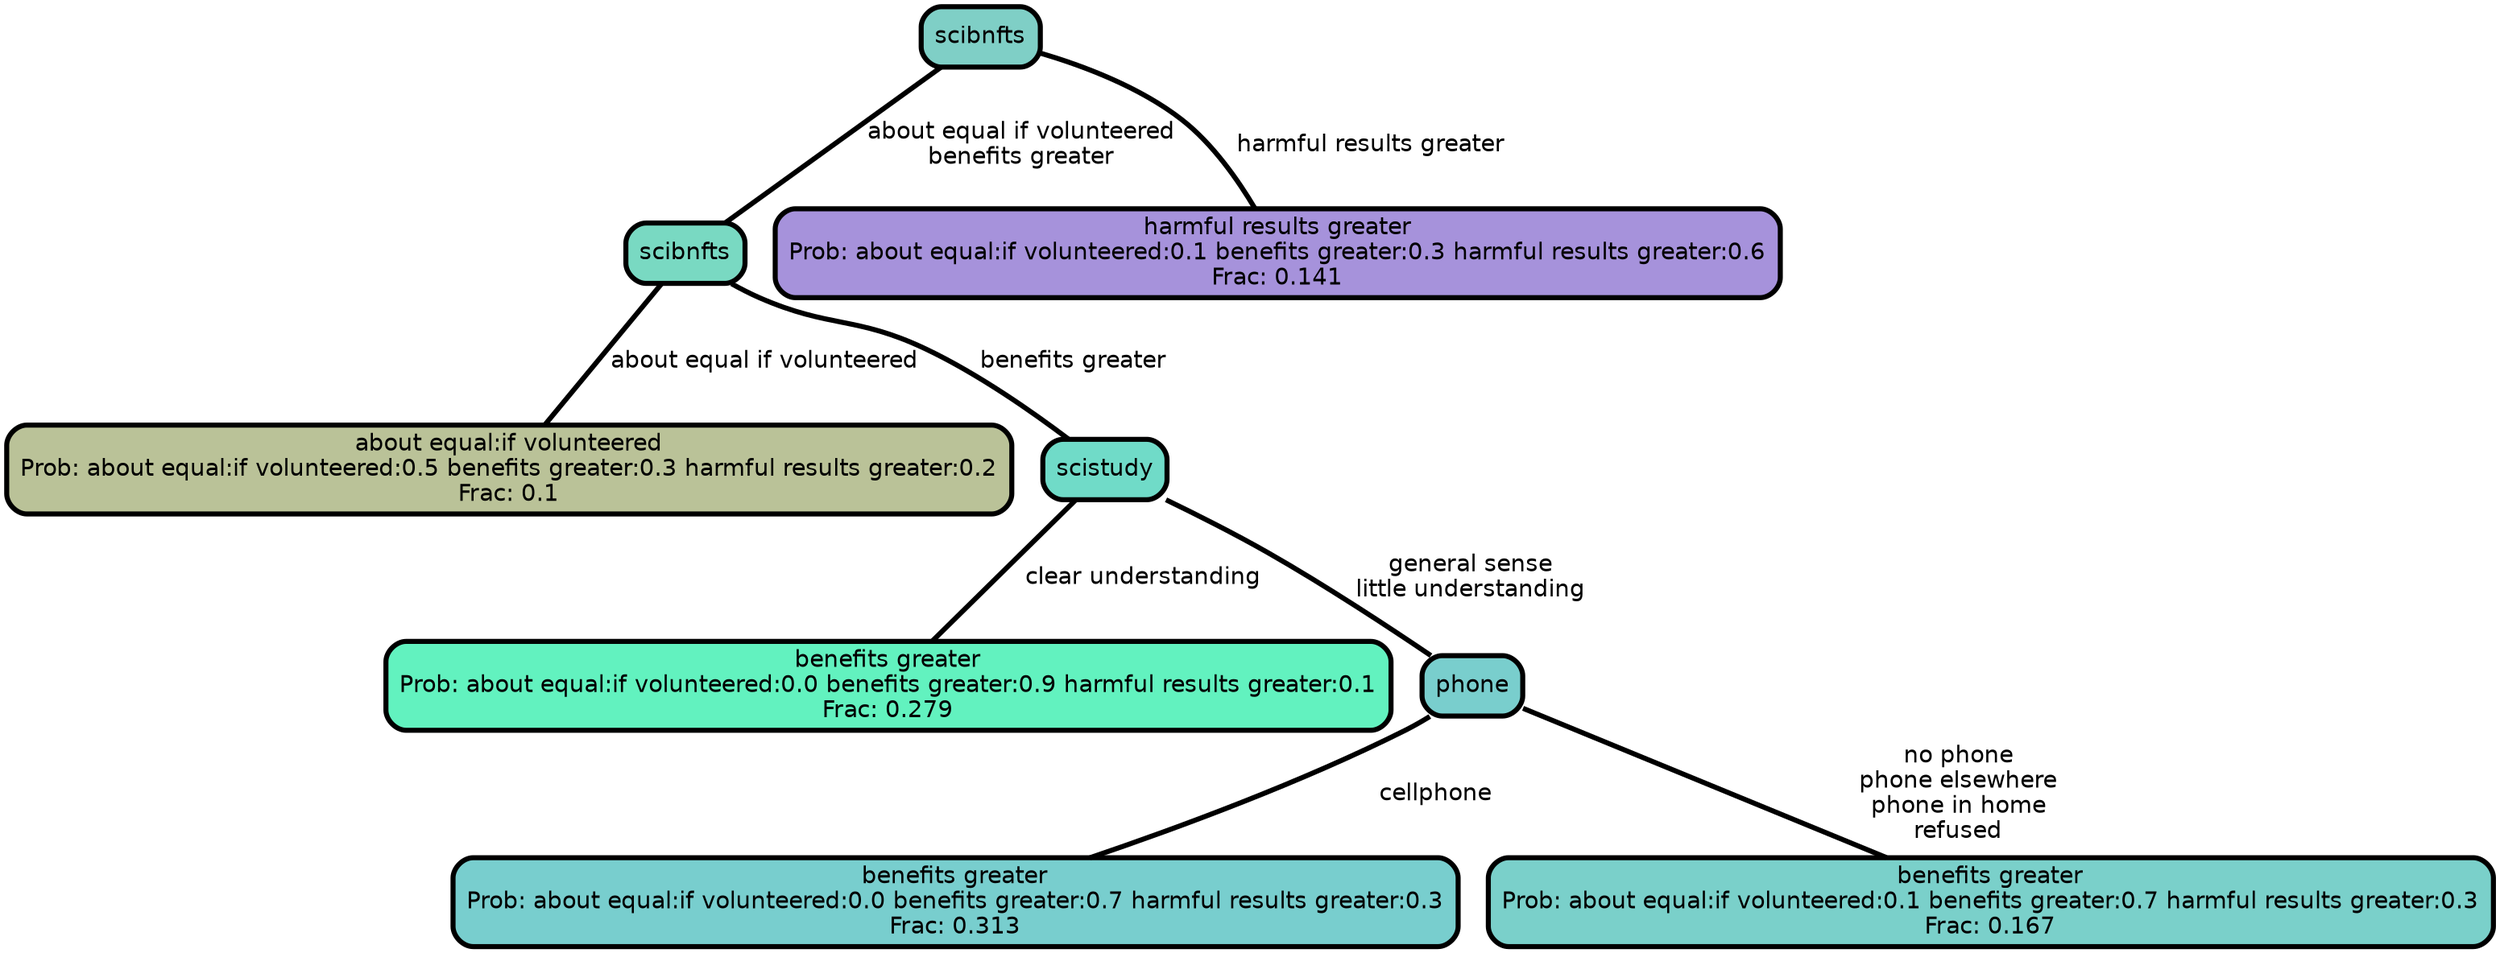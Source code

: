 graph Tree {
node [shape=box, style="filled, rounded",color="black",penwidth="3",fontcolor="black",                 fontname=helvetica] ;
graph [ranksep="0 equally", splines=straight,                 bgcolor=transparent, dpi=200] ;
edge [fontname=helvetica, color=black] ;
0 [label="about equal:if volunteered
Prob: about equal:if volunteered:0.5 benefits greater:0.3 harmful results greater:0.2
Frac: 0.1", fillcolor="#bac298"] ;
1 [label="scibnfts", fillcolor="#79d9c2"] ;
2 [label="benefits greater
Prob: about equal:if volunteered:0.0 benefits greater:0.9 harmful results greater:0.1
Frac: 0.279", fillcolor="#62f2bf"] ;
3 [label="scistudy", fillcolor="#70dbc8"] ;
4 [label="benefits greater
Prob: about equal:if volunteered:0.0 benefits greater:0.7 harmful results greater:0.3
Frac: 0.313", fillcolor="#78cece"] ;
5 [label="phone", fillcolor="#79cecd"] ;
6 [label="benefits greater
Prob: about equal:if volunteered:0.1 benefits greater:0.7 harmful results greater:0.3
Frac: 0.167", fillcolor="#7ad0ca"] ;
7 [label="scibnfts", fillcolor="#7fcfc6"] ;
8 [label="harmful results greater
Prob: about equal:if volunteered:0.1 benefits greater:0.3 harmful results greater:0.6
Frac: 0.141", fillcolor="#a692db"] ;
1 -- 0 [label=" about equal if volunteered",penwidth=3] ;
1 -- 3 [label=" benefits greater",penwidth=3] ;
3 -- 2 [label=" clear understanding",penwidth=3] ;
3 -- 5 [label=" general sense\n little understanding",penwidth=3] ;
5 -- 4 [label=" cellphone",penwidth=3] ;
5 -- 6 [label=" no phone\n phone elsewhere\n phone in home\n refused",penwidth=3] ;
7 -- 1 [label=" about equal if volunteered\n benefits greater",penwidth=3] ;
7 -- 8 [label=" harmful results greater",penwidth=3] ;
{rank = same;}}